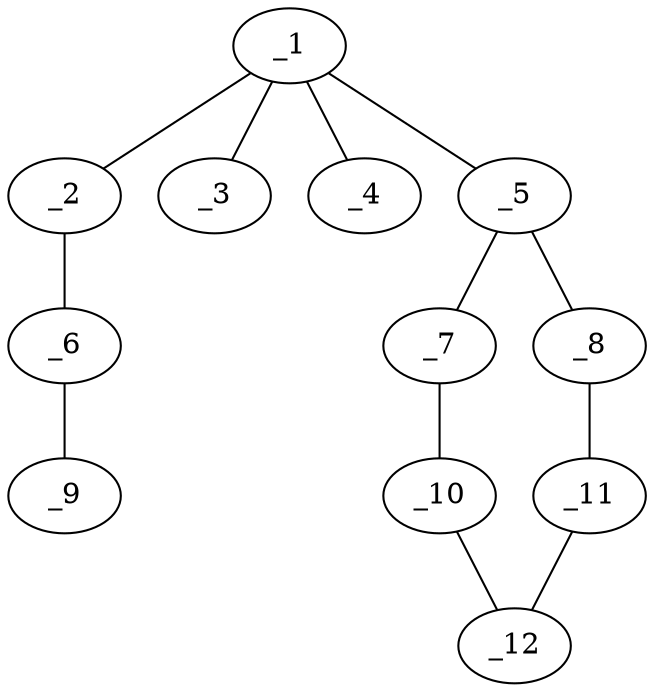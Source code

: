 graph molid256 {
	_1	 [charge=0,
		chem=6,
		symbol="P  ",
		x=3,
		y="0.25"];
	_2	 [charge=0,
		chem=2,
		symbol="O  ",
		x=3,
		y="1.25"];
	_1 -- _2	 [valence=1];
	_3	 [charge=0,
		chem=4,
		symbol="N  ",
		x=2,
		y="0.25"];
	_1 -- _3	 [valence=1];
	_4	 [charge=0,
		chem=2,
		symbol="O  ",
		x=4,
		y="0.25"];
	_1 -- _4	 [valence=2];
	_5	 [charge=0,
		chem=1,
		symbol="C  ",
		x=3,
		y="-0.75"];
	_1 -- _5	 [valence=1];
	_6	 [charge=0,
		chem=1,
		symbol="C  ",
		x="3.866",
		y="1.75"];
	_2 -- _6	 [valence=1];
	_7	 [charge=0,
		chem=1,
		symbol="C  ",
		x="2.134",
		y="-1.25"];
	_5 -- _7	 [valence=2];
	_8	 [charge=0,
		chem=1,
		symbol="C  ",
		x="3.866",
		y="-1.25"];
	_5 -- _8	 [valence=1];
	_9	 [charge=0,
		chem=1,
		symbol="C  ",
		x="3.866",
		y="2.75"];
	_6 -- _9	 [valence=1];
	_10	 [charge=0,
		chem=1,
		symbol="C  ",
		x="2.134",
		y="-2.25"];
	_7 -- _10	 [valence=1];
	_11	 [charge=0,
		chem=1,
		symbol="C  ",
		x="3.866",
		y="-2.25"];
	_8 -- _11	 [valence=2];
	_12	 [charge=0,
		chem=1,
		symbol="C  ",
		x=3,
		y="-2.75"];
	_10 -- _12	 [valence=2];
	_11 -- _12	 [valence=1];
}
